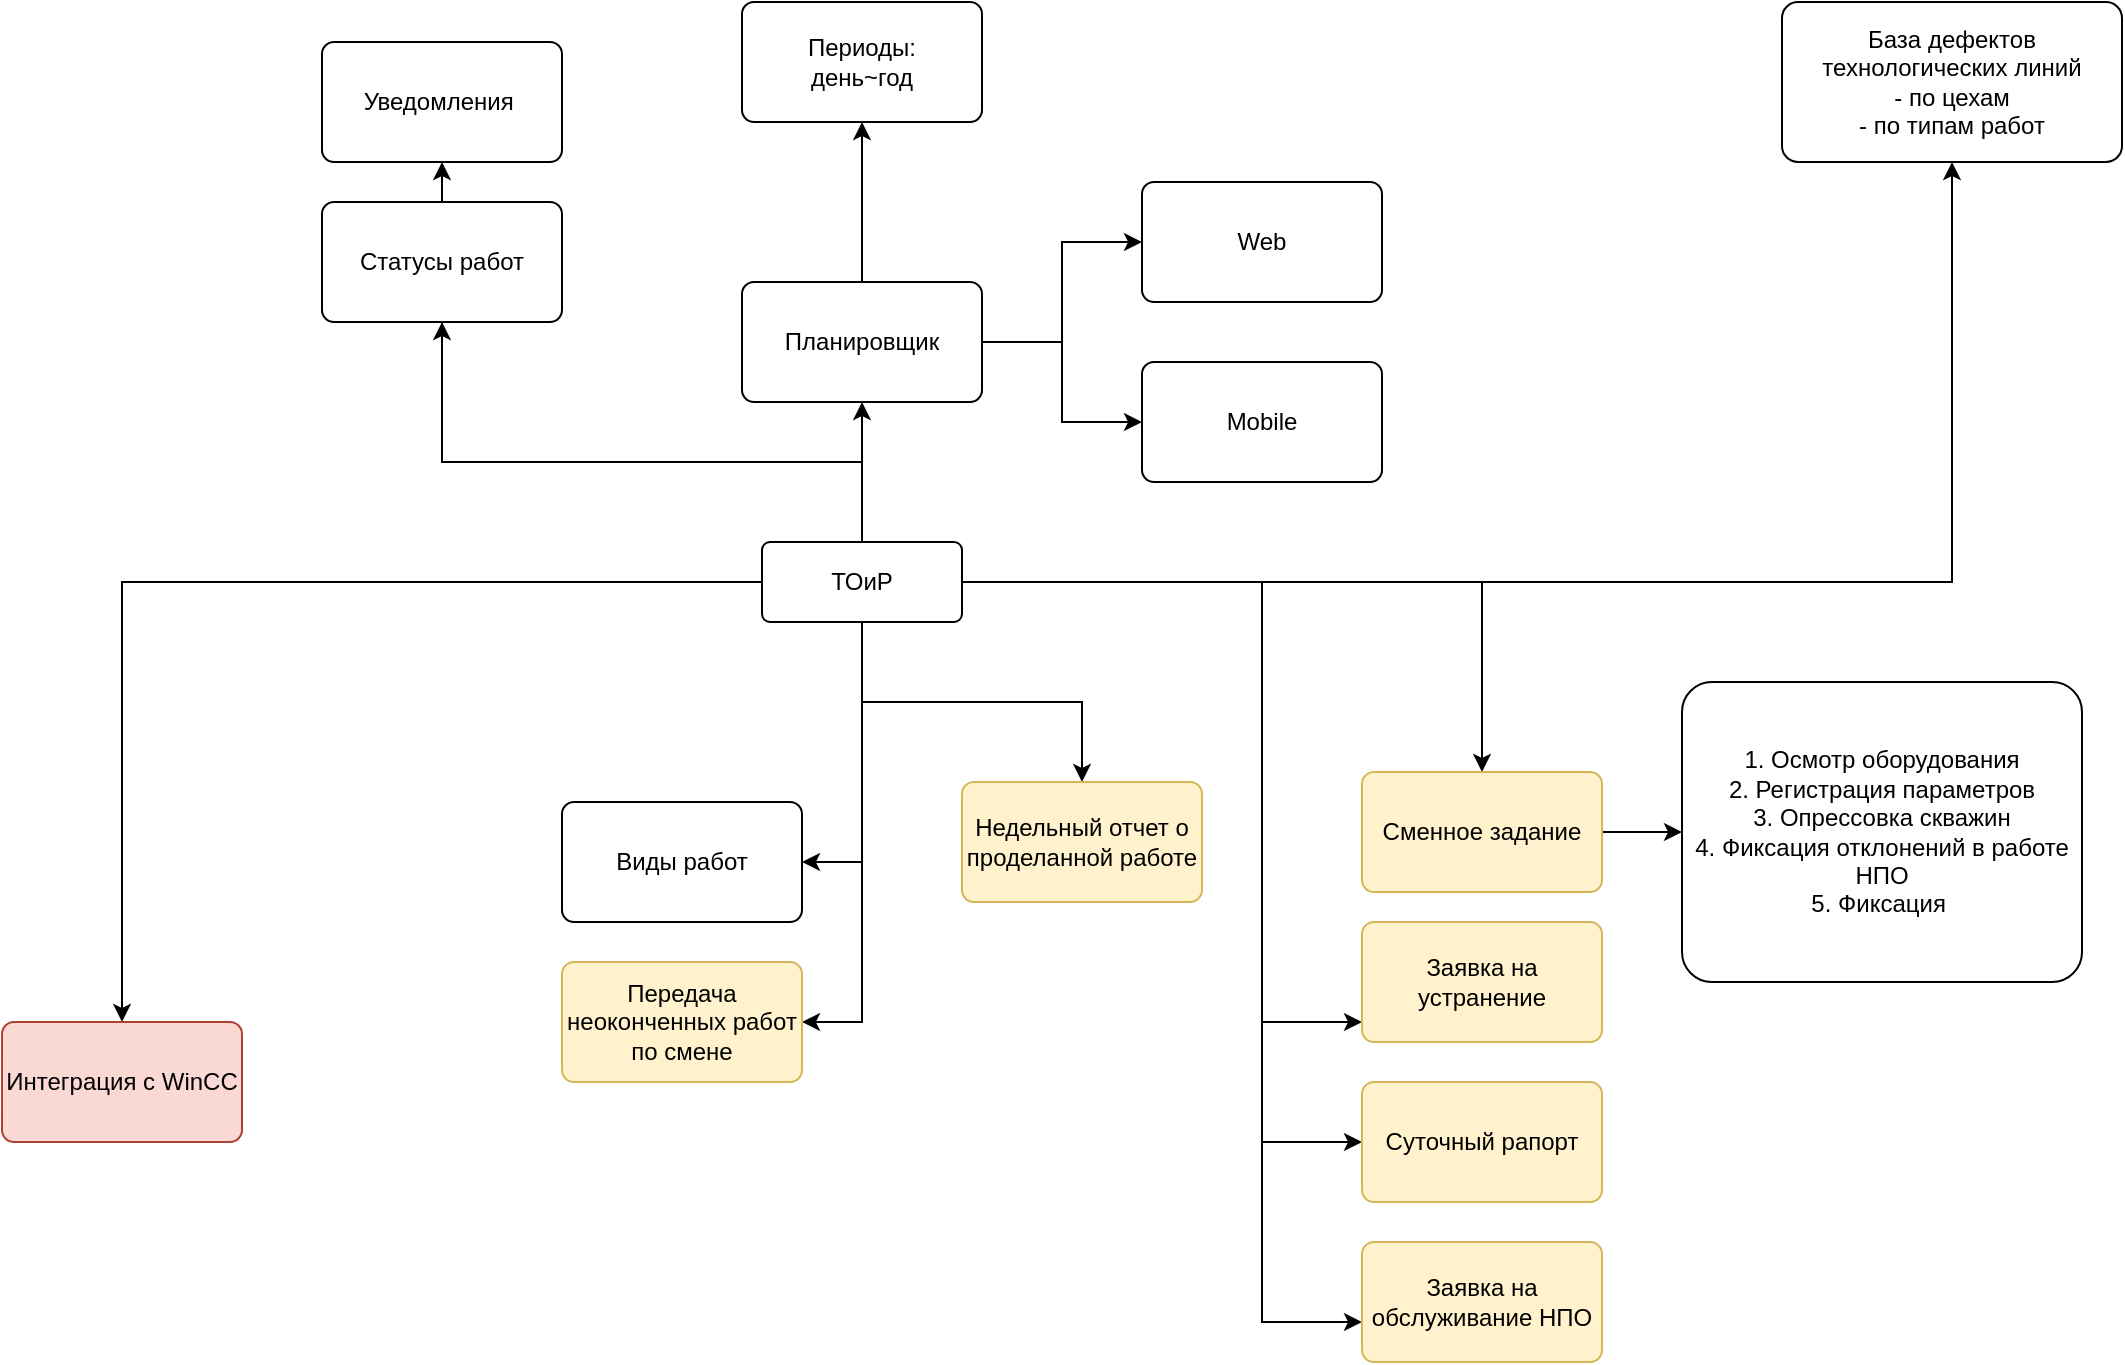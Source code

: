 <mxfile version="20.0.1" type="github">
  <diagram id="qD9cVtpdKziQ_UhONeAe" name="Page-1">
    <mxGraphModel dx="1422" dy="794" grid="1" gridSize="10" guides="1" tooltips="1" connect="1" arrows="1" fold="1" page="1" pageScale="1" pageWidth="827" pageHeight="1169" math="0" shadow="0">
      <root>
        <mxCell id="0" />
        <mxCell id="1" parent="0" />
        <mxCell id="HZPL37ttOVomfuP8rKHR-3" value="" style="edgeStyle=orthogonalEdgeStyle;rounded=0;orthogonalLoop=1;jettySize=auto;html=1;" edge="1" parent="1" source="HZPL37ttOVomfuP8rKHR-1" target="HZPL37ttOVomfuP8rKHR-2">
          <mxGeometry relative="1" as="geometry" />
        </mxCell>
        <mxCell id="HZPL37ttOVomfuP8rKHR-11" value="" style="edgeStyle=orthogonalEdgeStyle;rounded=0;orthogonalLoop=1;jettySize=auto;html=1;" edge="1" parent="1" source="HZPL37ttOVomfuP8rKHR-1" target="HZPL37ttOVomfuP8rKHR-10">
          <mxGeometry relative="1" as="geometry">
            <Array as="points">
              <mxPoint x="450" y="320" />
              <mxPoint x="240" y="320" />
            </Array>
          </mxGeometry>
        </mxCell>
        <mxCell id="HZPL37ttOVomfuP8rKHR-13" value="" style="edgeStyle=orthogonalEdgeStyle;rounded=0;orthogonalLoop=1;jettySize=auto;html=1;" edge="1" parent="1" source="HZPL37ttOVomfuP8rKHR-1" target="HZPL37ttOVomfuP8rKHR-12">
          <mxGeometry relative="1" as="geometry">
            <Array as="points">
              <mxPoint x="450" y="320" />
              <mxPoint x="240" y="320" />
            </Array>
          </mxGeometry>
        </mxCell>
        <mxCell id="HZPL37ttOVomfuP8rKHR-15" value="" style="edgeStyle=orthogonalEdgeStyle;rounded=0;orthogonalLoop=1;jettySize=auto;html=1;" edge="1" parent="1" source="HZPL37ttOVomfuP8rKHR-1" target="HZPL37ttOVomfuP8rKHR-14">
          <mxGeometry relative="1" as="geometry" />
        </mxCell>
        <mxCell id="HZPL37ttOVomfuP8rKHR-19" value="" style="edgeStyle=orthogonalEdgeStyle;rounded=0;orthogonalLoop=1;jettySize=auto;html=1;" edge="1" parent="1" source="HZPL37ttOVomfuP8rKHR-1" target="HZPL37ttOVomfuP8rKHR-18">
          <mxGeometry relative="1" as="geometry">
            <Array as="points">
              <mxPoint x="650" y="380" />
              <mxPoint x="650" y="600" />
            </Array>
          </mxGeometry>
        </mxCell>
        <mxCell id="HZPL37ttOVomfuP8rKHR-21" value="" style="edgeStyle=orthogonalEdgeStyle;rounded=0;orthogonalLoop=1;jettySize=auto;html=1;" edge="1" parent="1" source="HZPL37ttOVomfuP8rKHR-1" target="HZPL37ttOVomfuP8rKHR-20">
          <mxGeometry relative="1" as="geometry">
            <Array as="points">
              <mxPoint x="650" y="380" />
              <mxPoint x="650" y="660" />
            </Array>
          </mxGeometry>
        </mxCell>
        <mxCell id="HZPL37ttOVomfuP8rKHR-23" value="" style="edgeStyle=orthogonalEdgeStyle;rounded=0;orthogonalLoop=1;jettySize=auto;html=1;" edge="1" parent="1" source="HZPL37ttOVomfuP8rKHR-1" target="HZPL37ttOVomfuP8rKHR-22">
          <mxGeometry relative="1" as="geometry">
            <Array as="points">
              <mxPoint x="650" y="380" />
              <mxPoint x="650" y="750" />
            </Array>
          </mxGeometry>
        </mxCell>
        <mxCell id="HZPL37ttOVomfuP8rKHR-25" value="" style="edgeStyle=orthogonalEdgeStyle;rounded=0;orthogonalLoop=1;jettySize=auto;html=1;" edge="1" parent="1" source="HZPL37ttOVomfuP8rKHR-1" target="HZPL37ttOVomfuP8rKHR-24">
          <mxGeometry relative="1" as="geometry" />
        </mxCell>
        <mxCell id="HZPL37ttOVomfuP8rKHR-27" value="" style="edgeStyle=orthogonalEdgeStyle;rounded=0;orthogonalLoop=1;jettySize=auto;html=1;entryX=1;entryY=0.5;entryDx=0;entryDy=0;" edge="1" parent="1" source="HZPL37ttOVomfuP8rKHR-1" target="HZPL37ttOVomfuP8rKHR-26">
          <mxGeometry relative="1" as="geometry" />
        </mxCell>
        <mxCell id="HZPL37ttOVomfuP8rKHR-29" value="" style="edgeStyle=orthogonalEdgeStyle;rounded=0;orthogonalLoop=1;jettySize=auto;html=1;" edge="1" parent="1" source="HZPL37ttOVomfuP8rKHR-1" target="HZPL37ttOVomfuP8rKHR-28">
          <mxGeometry relative="1" as="geometry">
            <Array as="points">
              <mxPoint x="450" y="600" />
            </Array>
          </mxGeometry>
        </mxCell>
        <mxCell id="HZPL37ttOVomfuP8rKHR-31" value="" style="edgeStyle=orthogonalEdgeStyle;rounded=0;orthogonalLoop=1;jettySize=auto;html=1;" edge="1" parent="1" source="HZPL37ttOVomfuP8rKHR-1" target="HZPL37ttOVomfuP8rKHR-30">
          <mxGeometry relative="1" as="geometry" />
        </mxCell>
        <mxCell id="HZPL37ttOVomfuP8rKHR-33" value="" style="edgeStyle=orthogonalEdgeStyle;rounded=0;orthogonalLoop=1;jettySize=auto;html=1;" edge="1" parent="1" source="HZPL37ttOVomfuP8rKHR-1" target="HZPL37ttOVomfuP8rKHR-32">
          <mxGeometry relative="1" as="geometry" />
        </mxCell>
        <mxCell id="HZPL37ttOVomfuP8rKHR-1" value="ТОиР" style="rounded=1;arcSize=10;whiteSpace=wrap;html=1;align=center;" vertex="1" parent="1">
          <mxGeometry x="400" y="360" width="100" height="40" as="geometry" />
        </mxCell>
        <mxCell id="HZPL37ttOVomfuP8rKHR-5" value="" style="edgeStyle=orthogonalEdgeStyle;rounded=0;orthogonalLoop=1;jettySize=auto;html=1;" edge="1" parent="1" source="HZPL37ttOVomfuP8rKHR-2" target="HZPL37ttOVomfuP8rKHR-4">
          <mxGeometry relative="1" as="geometry" />
        </mxCell>
        <mxCell id="HZPL37ttOVomfuP8rKHR-7" value="" style="edgeStyle=orthogonalEdgeStyle;rounded=0;orthogonalLoop=1;jettySize=auto;html=1;" edge="1" parent="1" source="HZPL37ttOVomfuP8rKHR-2" target="HZPL37ttOVomfuP8rKHR-6">
          <mxGeometry relative="1" as="geometry" />
        </mxCell>
        <mxCell id="HZPL37ttOVomfuP8rKHR-9" value="" style="edgeStyle=orthogonalEdgeStyle;rounded=0;orthogonalLoop=1;jettySize=auto;html=1;" edge="1" parent="1" source="HZPL37ttOVomfuP8rKHR-2" target="HZPL37ttOVomfuP8rKHR-8">
          <mxGeometry relative="1" as="geometry" />
        </mxCell>
        <mxCell id="HZPL37ttOVomfuP8rKHR-2" value="Планировщик" style="whiteSpace=wrap;html=1;rounded=1;arcSize=10;" vertex="1" parent="1">
          <mxGeometry x="390" y="230" width="120" height="60" as="geometry" />
        </mxCell>
        <mxCell id="HZPL37ttOVomfuP8rKHR-4" value="Web" style="whiteSpace=wrap;html=1;rounded=1;arcSize=10;" vertex="1" parent="1">
          <mxGeometry x="590" y="180" width="120" height="60" as="geometry" />
        </mxCell>
        <mxCell id="HZPL37ttOVomfuP8rKHR-6" value="Mobile" style="whiteSpace=wrap;html=1;rounded=1;arcSize=10;" vertex="1" parent="1">
          <mxGeometry x="590" y="270" width="120" height="60" as="geometry" />
        </mxCell>
        <mxCell id="HZPL37ttOVomfuP8rKHR-8" value="Периоды:&lt;br&gt;день~год" style="whiteSpace=wrap;html=1;rounded=1;arcSize=10;" vertex="1" parent="1">
          <mxGeometry x="390" y="90" width="120" height="60" as="geometry" />
        </mxCell>
        <mxCell id="HZPL37ttOVomfuP8rKHR-10" value="Уведомления&amp;nbsp;" style="whiteSpace=wrap;html=1;rounded=1;arcSize=10;" vertex="1" parent="1">
          <mxGeometry x="180" y="110" width="120" height="60" as="geometry" />
        </mxCell>
        <mxCell id="HZPL37ttOVomfuP8rKHR-12" value="Статусы работ" style="whiteSpace=wrap;html=1;rounded=1;arcSize=10;" vertex="1" parent="1">
          <mxGeometry x="180" y="190" width="120" height="60" as="geometry" />
        </mxCell>
        <mxCell id="HZPL37ttOVomfuP8rKHR-17" value="" style="edgeStyle=orthogonalEdgeStyle;rounded=0;orthogonalLoop=1;jettySize=auto;html=1;" edge="1" parent="1" source="HZPL37ttOVomfuP8rKHR-14" target="HZPL37ttOVomfuP8rKHR-16">
          <mxGeometry relative="1" as="geometry" />
        </mxCell>
        <mxCell id="HZPL37ttOVomfuP8rKHR-14" value="Сменное задание" style="whiteSpace=wrap;html=1;rounded=1;arcSize=10;fillColor=#fff2cc;strokeColor=#d6b656;" vertex="1" parent="1">
          <mxGeometry x="700" y="475" width="120" height="60" as="geometry" />
        </mxCell>
        <mxCell id="HZPL37ttOVomfuP8rKHR-16" value="1. Осмотр оборудования&lt;br&gt;2. Регистрация параметров&lt;br&gt;3. Опрессовка скважин&lt;br&gt;4. Фиксация отклонений в работе НПО&lt;br&gt;5. Фиксация&amp;nbsp;" style="whiteSpace=wrap;html=1;rounded=1;arcSize=10;" vertex="1" parent="1">
          <mxGeometry x="860" y="430" width="200" height="150" as="geometry" />
        </mxCell>
        <mxCell id="HZPL37ttOVomfuP8rKHR-18" value="Заявка на устранение" style="whiteSpace=wrap;html=1;rounded=1;arcSize=10;fillColor=#fff2cc;strokeColor=#d6b656;" vertex="1" parent="1">
          <mxGeometry x="700" y="550" width="120" height="60" as="geometry" />
        </mxCell>
        <mxCell id="HZPL37ttOVomfuP8rKHR-20" value="Суточный рапорт" style="whiteSpace=wrap;html=1;rounded=1;arcSize=10;fillColor=#fff2cc;strokeColor=#d6b656;" vertex="1" parent="1">
          <mxGeometry x="700" y="630" width="120" height="60" as="geometry" />
        </mxCell>
        <mxCell id="HZPL37ttOVomfuP8rKHR-22" value="Заявка на обслуживание НПО" style="whiteSpace=wrap;html=1;rounded=1;arcSize=10;fillColor=#fff2cc;strokeColor=#d6b656;" vertex="1" parent="1">
          <mxGeometry x="700" y="710" width="120" height="60" as="geometry" />
        </mxCell>
        <mxCell id="HZPL37ttOVomfuP8rKHR-24" value="Недельный отчет о проделанной работе" style="whiteSpace=wrap;html=1;rounded=1;arcSize=10;fillColor=#fff2cc;strokeColor=#d6b656;" vertex="1" parent="1">
          <mxGeometry x="500" y="480" width="120" height="60" as="geometry" />
        </mxCell>
        <mxCell id="HZPL37ttOVomfuP8rKHR-26" value="Виды работ" style="whiteSpace=wrap;html=1;rounded=1;arcSize=10;" vertex="1" parent="1">
          <mxGeometry x="300" y="490" width="120" height="60" as="geometry" />
        </mxCell>
        <mxCell id="HZPL37ttOVomfuP8rKHR-28" value="Передача неоконченных работ по смене" style="whiteSpace=wrap;html=1;rounded=1;arcSize=10;fillColor=#fff2cc;strokeColor=#d6b656;" vertex="1" parent="1">
          <mxGeometry x="300" y="570" width="120" height="60" as="geometry" />
        </mxCell>
        <mxCell id="HZPL37ttOVomfuP8rKHR-30" value="Интеграция с WinCC" style="whiteSpace=wrap;html=1;rounded=1;arcSize=10;fillColor=#fad9d5;strokeColor=#ae4132;" vertex="1" parent="1">
          <mxGeometry x="20" y="600" width="120" height="60" as="geometry" />
        </mxCell>
        <mxCell id="HZPL37ttOVomfuP8rKHR-32" value="База дефектов технологических линий&lt;br&gt;- по цехам&lt;br&gt;- по типам работ" style="whiteSpace=wrap;html=1;rounded=1;arcSize=10;" vertex="1" parent="1">
          <mxGeometry x="910" y="90" width="170" height="80" as="geometry" />
        </mxCell>
      </root>
    </mxGraphModel>
  </diagram>
</mxfile>
